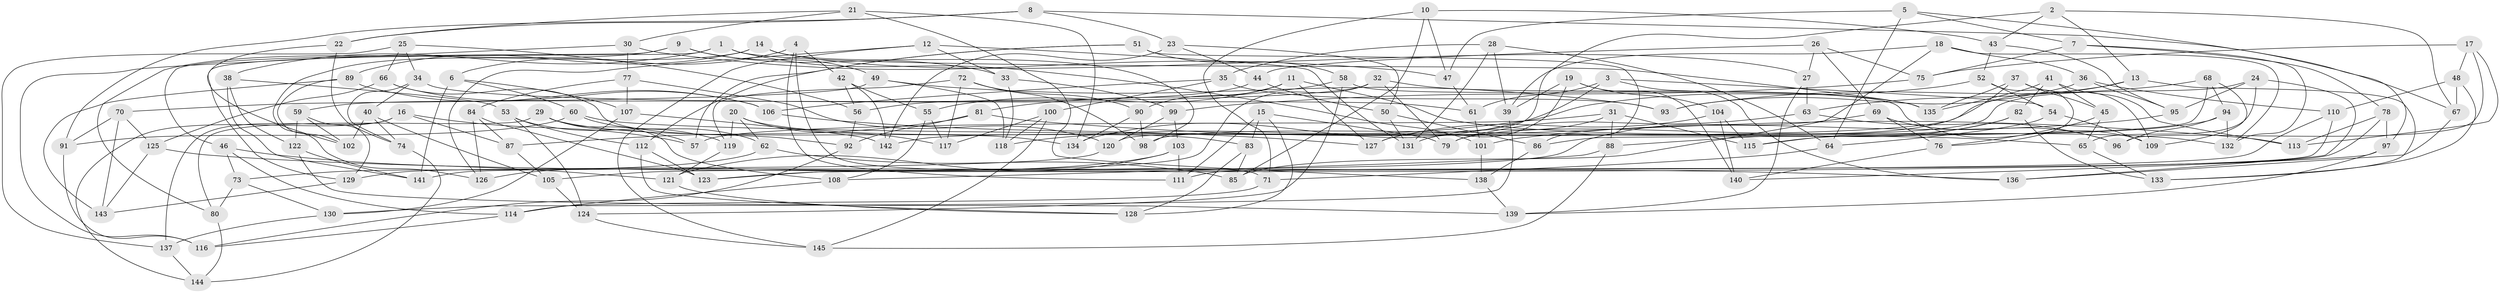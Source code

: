 // coarse degree distribution, {4: 0.5862068965517241, 5: 0.14942528735632185, 7: 0.04597701149425287, 3: 0.11494252873563218, 12: 0.011494252873563218, 9: 0.05747126436781609, 6: 0.011494252873563218, 8: 0.011494252873563218, 10: 0.011494252873563218}
// Generated by graph-tools (version 1.1) at 2025/01/03/04/25 22:01:39]
// undirected, 145 vertices, 290 edges
graph export_dot {
graph [start="1"]
  node [color=gray90,style=filled];
  1;
  2;
  3;
  4;
  5;
  6;
  7;
  8;
  9;
  10;
  11;
  12;
  13;
  14;
  15;
  16;
  17;
  18;
  19;
  20;
  21;
  22;
  23;
  24;
  25;
  26;
  27;
  28;
  29;
  30;
  31;
  32;
  33;
  34;
  35;
  36;
  37;
  38;
  39;
  40;
  41;
  42;
  43;
  44;
  45;
  46;
  47;
  48;
  49;
  50;
  51;
  52;
  53;
  54;
  55;
  56;
  57;
  58;
  59;
  60;
  61;
  62;
  63;
  64;
  65;
  66;
  67;
  68;
  69;
  70;
  71;
  72;
  73;
  74;
  75;
  76;
  77;
  78;
  79;
  80;
  81;
  82;
  83;
  84;
  85;
  86;
  87;
  88;
  89;
  90;
  91;
  92;
  93;
  94;
  95;
  96;
  97;
  98;
  99;
  100;
  101;
  102;
  103;
  104;
  105;
  106;
  107;
  108;
  109;
  110;
  111;
  112;
  113;
  114;
  115;
  116;
  117;
  118;
  119;
  120;
  121;
  122;
  123;
  124;
  125;
  126;
  127;
  128;
  129;
  130;
  131;
  132;
  133;
  134;
  135;
  136;
  137;
  138;
  139;
  140;
  141;
  142;
  143;
  144;
  145;
  1 -- 101;
  1 -- 38;
  1 -- 135;
  1 -- 129;
  2 -- 43;
  2 -- 67;
  2 -- 13;
  2 -- 120;
  3 -- 134;
  3 -- 136;
  3 -- 61;
  3 -- 54;
  4 -- 111;
  4 -- 42;
  4 -- 6;
  4 -- 71;
  5 -- 64;
  5 -- 7;
  5 -- 97;
  5 -- 47;
  6 -- 107;
  6 -- 141;
  6 -- 60;
  7 -- 78;
  7 -- 132;
  7 -- 75;
  8 -- 67;
  8 -- 22;
  8 -- 23;
  8 -- 91;
  9 -- 49;
  9 -- 46;
  9 -- 33;
  9 -- 80;
  10 -- 47;
  10 -- 71;
  10 -- 85;
  10 -- 43;
  11 -- 90;
  11 -- 55;
  11 -- 127;
  11 -- 132;
  12 -- 33;
  12 -- 126;
  12 -- 145;
  12 -- 131;
  13 -- 142;
  13 -- 63;
  13 -- 133;
  14 -- 27;
  14 -- 126;
  14 -- 89;
  14 -- 98;
  15 -- 111;
  15 -- 128;
  15 -- 83;
  15 -- 79;
  16 -- 87;
  16 -- 137;
  16 -- 57;
  16 -- 144;
  17 -- 48;
  17 -- 113;
  17 -- 75;
  17 -- 96;
  18 -- 132;
  18 -- 85;
  18 -- 36;
  18 -- 39;
  19 -- 39;
  19 -- 140;
  19 -- 104;
  19 -- 127;
  20 -- 62;
  20 -- 83;
  20 -- 117;
  20 -- 119;
  21 -- 22;
  21 -- 30;
  21 -- 134;
  21 -- 138;
  22 -- 102;
  22 -- 74;
  23 -- 50;
  23 -- 142;
  23 -- 44;
  24 -- 95;
  24 -- 65;
  24 -- 136;
  24 -- 98;
  25 -- 66;
  25 -- 56;
  25 -- 34;
  25 -- 137;
  26 -- 75;
  26 -- 69;
  26 -- 27;
  26 -- 44;
  27 -- 139;
  27 -- 63;
  28 -- 35;
  28 -- 131;
  28 -- 39;
  28 -- 64;
  29 -- 80;
  29 -- 108;
  29 -- 57;
  29 -- 134;
  30 -- 116;
  30 -- 47;
  30 -- 77;
  31 -- 88;
  31 -- 131;
  31 -- 115;
  31 -- 57;
  32 -- 79;
  32 -- 135;
  32 -- 59;
  32 -- 123;
  33 -- 99;
  33 -- 118;
  34 -- 74;
  34 -- 61;
  34 -- 40;
  35 -- 93;
  35 -- 100;
  35 -- 106;
  36 -- 110;
  36 -- 95;
  36 -- 93;
  37 -- 79;
  37 -- 45;
  37 -- 135;
  37 -- 109;
  38 -- 141;
  38 -- 53;
  38 -- 122;
  39 -- 130;
  40 -- 74;
  40 -- 102;
  40 -- 105;
  41 -- 45;
  41 -- 135;
  41 -- 82;
  41 -- 113;
  42 -- 55;
  42 -- 142;
  42 -- 56;
  43 -- 52;
  43 -- 95;
  44 -- 50;
  44 -- 56;
  45 -- 65;
  45 -- 76;
  46 -- 114;
  46 -- 121;
  46 -- 73;
  47 -- 61;
  48 -- 67;
  48 -- 110;
  48 -- 133;
  49 -- 70;
  49 -- 118;
  49 -- 93;
  50 -- 86;
  50 -- 131;
  51 -- 112;
  51 -- 58;
  51 -- 86;
  51 -- 57;
  52 -- 118;
  52 -- 76;
  52 -- 54;
  53 -- 119;
  53 -- 124;
  53 -- 112;
  54 -- 109;
  54 -- 64;
  55 -- 108;
  55 -- 117;
  56 -- 92;
  58 -- 124;
  58 -- 81;
  58 -- 109;
  59 -- 122;
  59 -- 129;
  59 -- 102;
  60 -- 91;
  60 -- 65;
  60 -- 62;
  61 -- 101;
  62 -- 73;
  62 -- 85;
  63 -- 96;
  63 -- 79;
  64 -- 71;
  65 -- 133;
  66 -- 92;
  66 -- 106;
  66 -- 125;
  67 -- 136;
  68 -- 109;
  68 -- 94;
  68 -- 93;
  68 -- 86;
  69 -- 105;
  69 -- 76;
  69 -- 96;
  70 -- 125;
  70 -- 91;
  70 -- 143;
  71 -- 114;
  72 -- 90;
  72 -- 117;
  72 -- 119;
  72 -- 98;
  73 -- 80;
  73 -- 130;
  74 -- 144;
  75 -- 99;
  76 -- 140;
  77 -- 107;
  77 -- 120;
  77 -- 84;
  78 -- 97;
  78 -- 113;
  78 -- 111;
  80 -- 144;
  81 -- 113;
  81 -- 87;
  81 -- 92;
  82 -- 88;
  82 -- 115;
  82 -- 133;
  83 -- 85;
  83 -- 128;
  84 -- 126;
  84 -- 87;
  84 -- 123;
  86 -- 138;
  87 -- 105;
  88 -- 145;
  88 -- 108;
  89 -- 106;
  89 -- 102;
  89 -- 143;
  90 -- 98;
  90 -- 134;
  91 -- 116;
  92 -- 116;
  94 -- 115;
  94 -- 132;
  94 -- 96;
  95 -- 101;
  97 -- 139;
  97 -- 140;
  99 -- 120;
  99 -- 103;
  100 -- 117;
  100 -- 145;
  100 -- 118;
  101 -- 138;
  103 -- 111;
  103 -- 126;
  103 -- 121;
  104 -- 115;
  104 -- 127;
  104 -- 140;
  105 -- 124;
  106 -- 127;
  107 -- 142;
  107 -- 130;
  108 -- 114;
  110 -- 123;
  110 -- 141;
  112 -- 128;
  112 -- 123;
  114 -- 116;
  119 -- 121;
  120 -- 129;
  121 -- 128;
  122 -- 139;
  122 -- 141;
  124 -- 145;
  125 -- 143;
  125 -- 136;
  129 -- 143;
  130 -- 137;
  137 -- 144;
  138 -- 139;
}
